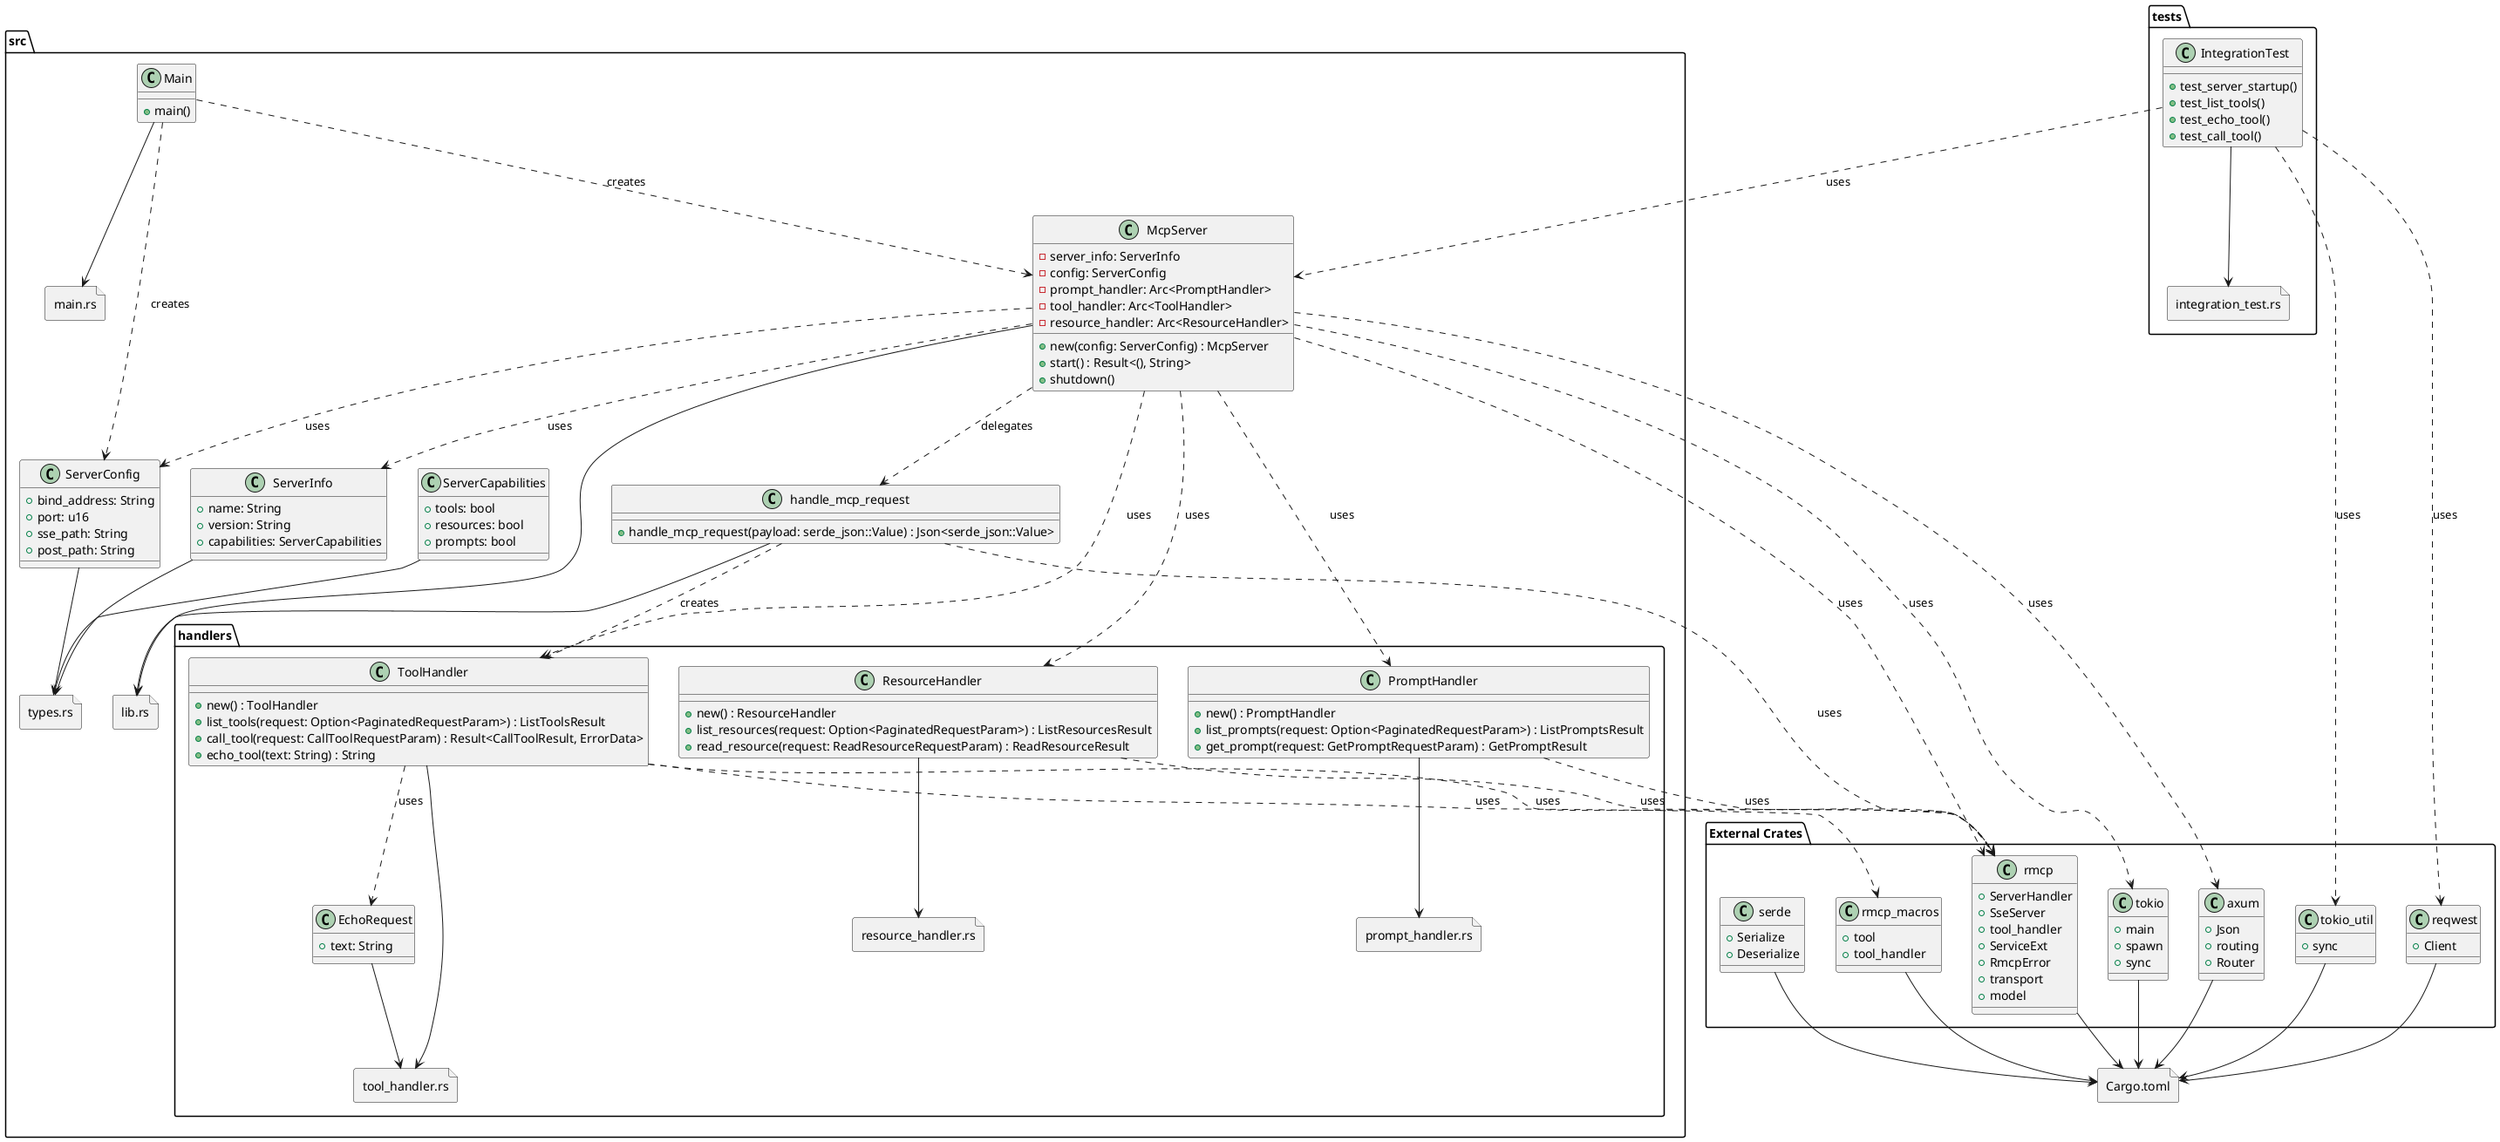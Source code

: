 @startuml architecture
allowmixing

file "Cargo.toml" as cargo_toml

package "src" {
    file "main.rs" as main_rs
    class "Main" {
        +main()
    }
    
    file "lib.rs" as lib_rs
    class "McpServer" {
        -server_info: ServerInfo
        -config: ServerConfig
        -prompt_handler: Arc<PromptHandler>
        -tool_handler: Arc<ToolHandler>
        -resource_handler: Arc<ResourceHandler>
        +new(config: ServerConfig) : McpServer
        +start() : Result<(), String>
        +shutdown()
    }
    
    class "handle_mcp_request" {
        +handle_mcp_request(payload: serde_json::Value) : Json<serde_json::Value>
    }
    
    package "handlers" {
        file "prompt_handler.rs" as prompt_handler_rs
        class "PromptHandler" {
            +new() : PromptHandler
            +list_prompts(request: Option<PaginatedRequestParam>) : ListPromptsResult
            +get_prompt(request: GetPromptRequestParam) : GetPromptResult
        }
        
        file "tool_handler.rs" as tool_handler_rs
        class "ToolHandler" {
            +new() : ToolHandler
            +list_tools(request: Option<PaginatedRequestParam>) : ListToolsResult
            +call_tool(request: CallToolRequestParam) : Result<CallToolResult, ErrorData>
            +echo_tool(text: String) : String
        }
        class "EchoRequest" {
            +text: String
        }
        
        file "resource_handler.rs" as resource_handler_rs
        class "ResourceHandler" {
            +new() : ResourceHandler
            +list_resources(request: Option<PaginatedRequestParam>) : ListResourcesResult
            +read_resource(request: ReadResourceRequestParam) : ReadResourceResult
        }
    }
    
    file "types.rs" as types_rs
    class "ServerInfo" {
        +name: String
        +version: String
        +capabilities: ServerCapabilities
    }
    class "ServerCapabilities" {
        +tools: bool
        +resources: bool
        +prompts: bool
    }
    class "ServerConfig" {
        +bind_address: String
        +port: u16
        +sse_path: String
        +post_path: String
    }
}

package "tests" {
    file "integration_test.rs" as integration_test_rs
    class "IntegrationTest" {
        +test_server_startup()
        +test_list_tools()
        +test_echo_tool()
        +test_call_tool()
    }
}

package "External Crates" {
    class "rmcp" {
        +ServerHandler
        +SseServer
        +tool_handler
        +ServiceExt
        +RmcpError
        +transport
        +model
    }
    class "tokio" {
        +main
        +spawn
        +sync
    }
    class "serde" {
        +Serialize
        +Deserialize
    }
    class "rmcp_macros" {
        +tool
        +tool_handler
    }
    class "tokio_util" {
        +sync
    }
    class "axum" {
        +Json
        +routing
        +Router
    }
    class "reqwest" {
        +Client
    }
}

Main --> main_rs
McpServer --> lib_rs
handle_mcp_request --> lib_rs
PromptHandler --> prompt_handler_rs
ToolHandler --> tool_handler_rs
ResourceHandler --> resource_handler_rs
EchoRequest --> tool_handler_rs
ServerInfo --> types_rs
ServerCapabilities --> types_rs
ServerConfig --> types_rs
IntegrationTest --> integration_test_rs
rmcp --> cargo_toml
tokio --> cargo_toml
serde --> cargo_toml
rmcp_macros --> cargo_toml
tokio_util --> cargo_toml
axum --> cargo_toml
reqwest --> cargo_toml

Main ..> McpServer : creates
Main ..> ServerConfig : creates
McpServer ..> handle_mcp_request : delegates
handle_mcp_request ..> ToolHandler : creates
handle_mcp_request ..> rmcp : uses
McpServer ..> PromptHandler : uses
McpServer ..> ToolHandler : uses
McpServer ..> ResourceHandler : uses
McpServer ..> rmcp : uses
McpServer ..> tokio : uses
McpServer ..> axum : uses
McpServer ..> ServerInfo : uses
McpServer ..> ServerConfig : uses
ToolHandler ..> rmcp : uses
ToolHandler ..> rmcp_macros : uses
ToolHandler ..> EchoRequest : uses
PromptHandler ..> rmcp : uses
ResourceHandler ..> rmcp : uses
IntegrationTest ..> McpServer : uses
IntegrationTest ..> tokio_util : uses
IntegrationTest ..> reqwest : uses

@enduml
